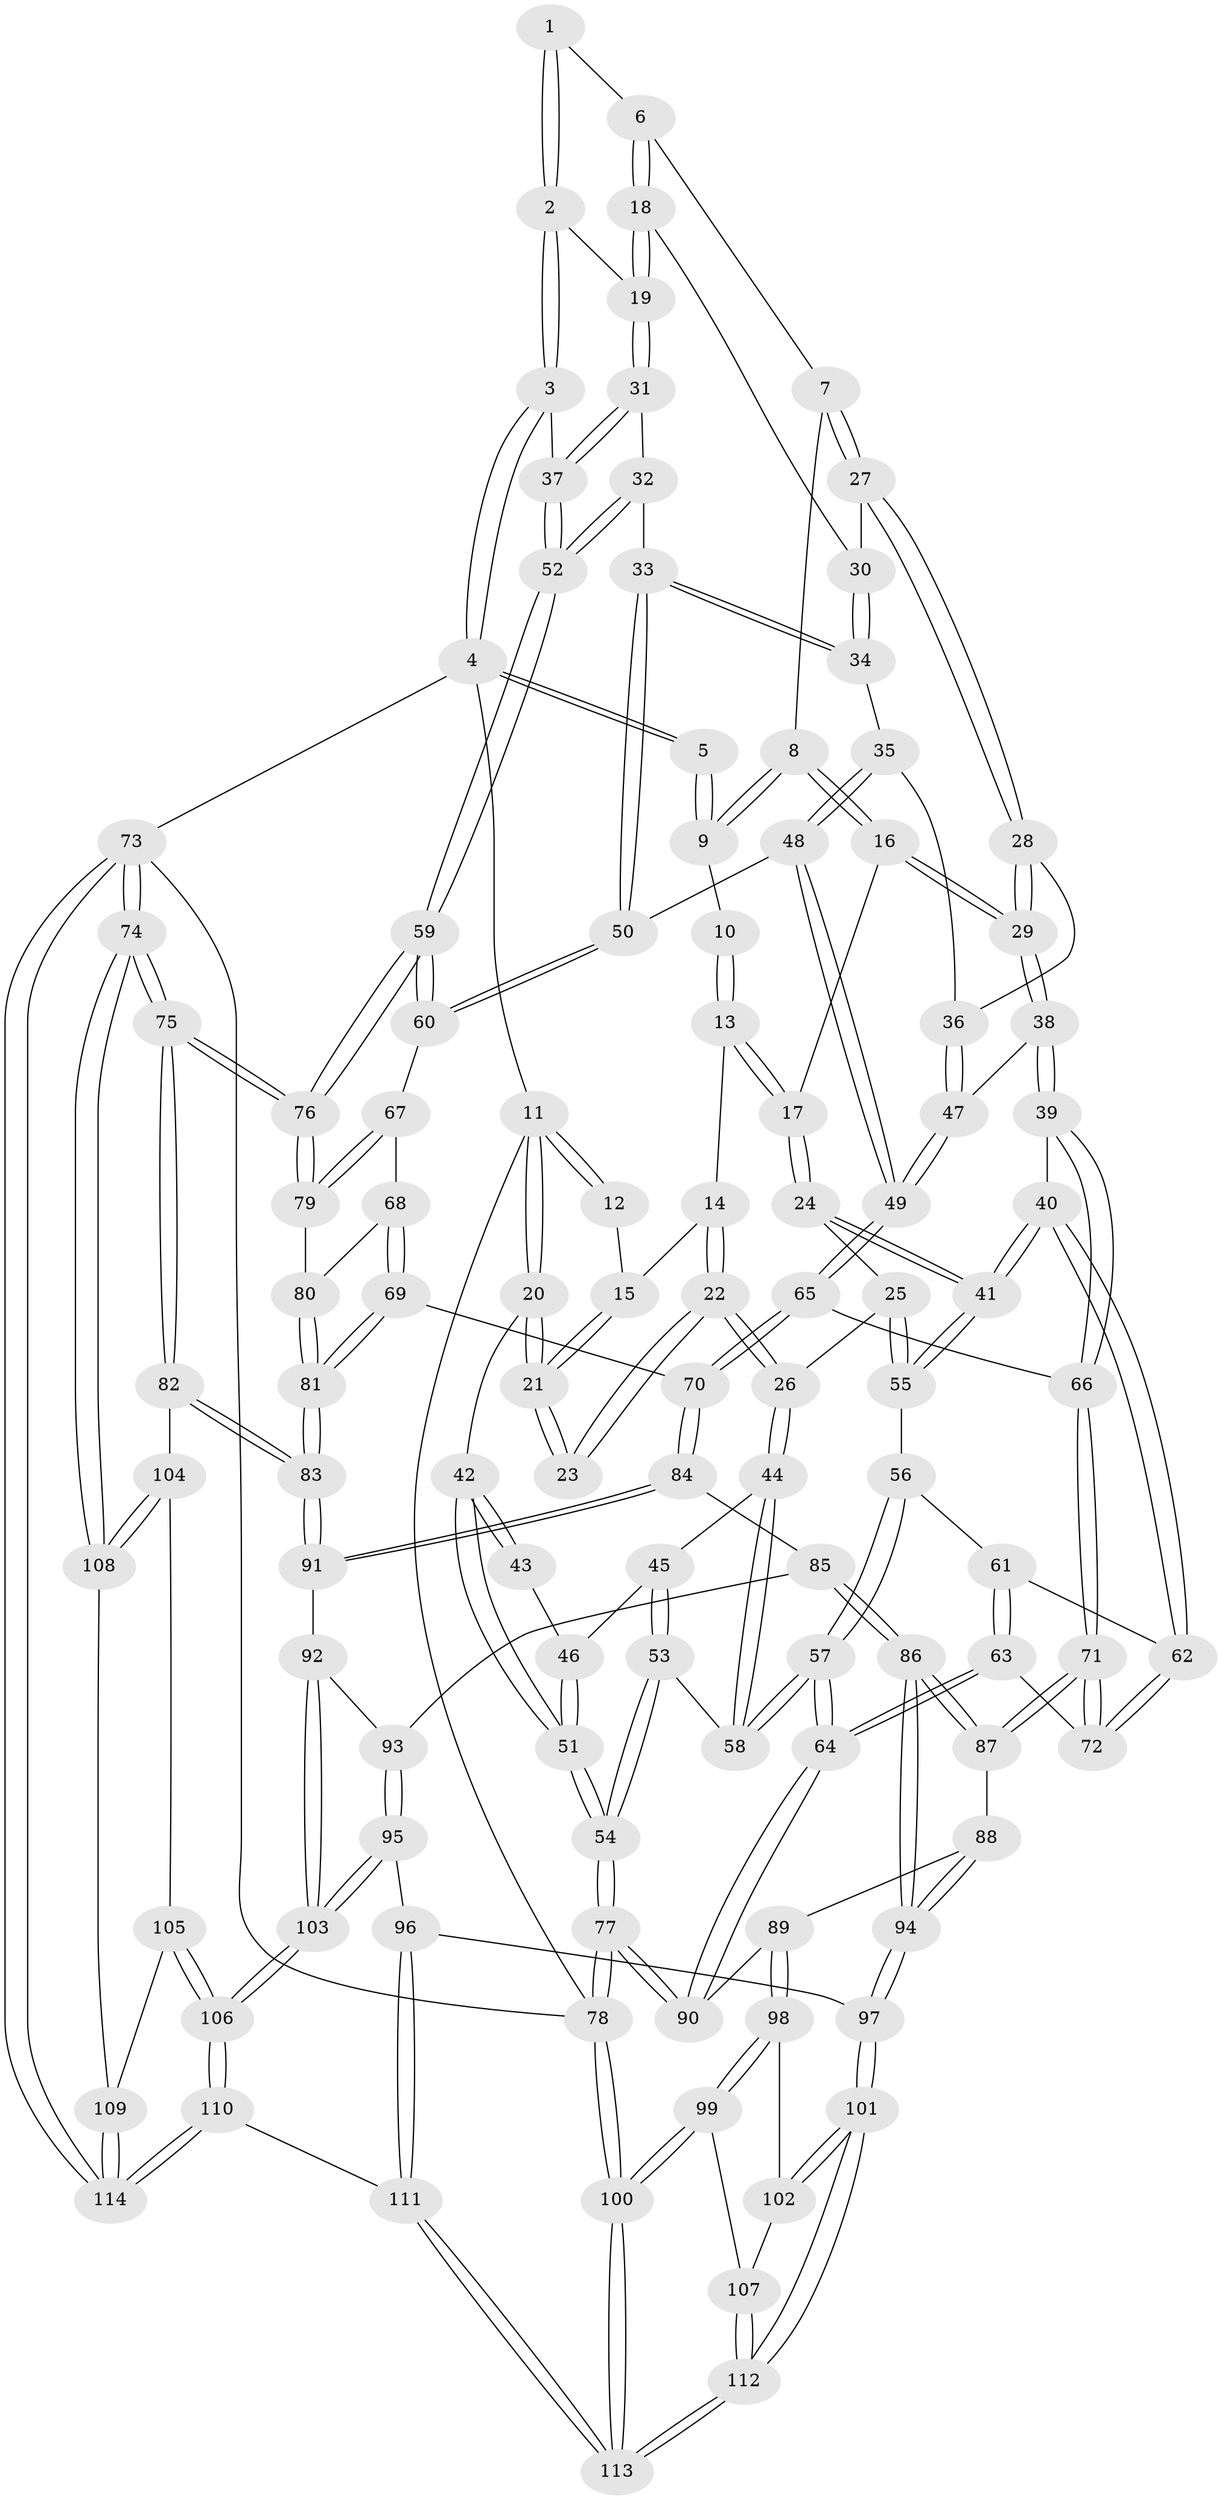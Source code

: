 // Generated by graph-tools (version 1.1) at 2025/51/03/09/25 03:51:00]
// undirected, 114 vertices, 282 edges
graph export_dot {
graph [start="1"]
  node [color=gray90,style=filled];
  1 [pos="+0.7412734585104758+0"];
  2 [pos="+0.8892068640898274+0.07467494297049297"];
  3 [pos="+1+0"];
  4 [pos="+1+0"];
  5 [pos="+0.7328539597694843+0"];
  6 [pos="+0.7542991162457149+0.031908475706477195"];
  7 [pos="+0.6203910737459111+0.12032658407414297"];
  8 [pos="+0.6056196043965016+0.11228230433539847"];
  9 [pos="+0.5278767377112571+0"];
  10 [pos="+0.5045541854972787+0"];
  11 [pos="+0+0"];
  12 [pos="+0.24850182603742382+0"];
  13 [pos="+0.4196768148963222+0.08173851290224582"];
  14 [pos="+0.3730061587832705+0.08882473785750013"];
  15 [pos="+0.21336051229481057+0.002861178017088763"];
  16 [pos="+0.48269961207399525+0.18865537294300044"];
  17 [pos="+0.46169283093247787+0.18150987664783322"];
  18 [pos="+0.8032704822067888+0.12849160402806778"];
  19 [pos="+0.8418958389302101+0.14489211147588002"];
  20 [pos="+0+0"];
  21 [pos="+0.16686247941265095+0.12531007354128168"];
  22 [pos="+0.19800634383568905+0.23324942616079733"];
  23 [pos="+0.1679339115244942+0.15131121387701338"];
  24 [pos="+0.3869298047122444+0.22608155090477455"];
  25 [pos="+0.20262606735783312+0.23715738203933237"];
  26 [pos="+0.1981618065653546+0.2343082222545546"];
  27 [pos="+0.6544210054405778+0.15799713111067956"];
  28 [pos="+0.6343733684168854+0.24367313954126738"];
  29 [pos="+0.5374346576893289+0.2915530450755993"];
  30 [pos="+0.7054296635677472+0.1660882733705314"];
  31 [pos="+0.8722773543078498+0.20316514952228948"];
  32 [pos="+0.8648775396618782+0.27658174950782205"];
  33 [pos="+0.7912308450440136+0.31840532440188"];
  34 [pos="+0.7185064296301215+0.20631871903122959"];
  35 [pos="+0.6766134828939382+0.27894557673520926"];
  36 [pos="+0.6685994187890971+0.2731548349741203"];
  37 [pos="+1+0.0433779473660922"];
  38 [pos="+0.5334232958108945+0.34919752295489104"];
  39 [pos="+0.46531229352498393+0.3875035931561499"];
  40 [pos="+0.44183570131462396+0.38415716918490866"];
  41 [pos="+0.4219448165611282+0.36576346174339597"];
  42 [pos="+0+0.04613881672265085"];
  43 [pos="+0.03471247134687986+0.15111343999841706"];
  44 [pos="+0.1679504745133828+0.25770588617808915"];
  45 [pos="+0.1427842817764391+0.26447039925726495"];
  46 [pos="+0+0.2717323641076895"];
  47 [pos="+0.5662964369605515+0.36887742845328564"];
  48 [pos="+0.7390792470672382+0.3486550704611678"];
  49 [pos="+0.618806752555482+0.40327596315133696"];
  50 [pos="+0.7601992448305573+0.3490668907305459"];
  51 [pos="+0+0.3078690012162907"];
  52 [pos="+1+0.4927354025703139"];
  53 [pos="+0+0.5142340194616568"];
  54 [pos="+0+0.5125713993034605"];
  55 [pos="+0.25421457714326445+0.3217813320043088"];
  56 [pos="+0.255611624049104+0.33074541333680313"];
  57 [pos="+0.14191997982725124+0.5773200771324617"];
  58 [pos="+0.08875945743056722+0.5449570243396697"];
  59 [pos="+1+0.49711630388416156"];
  60 [pos="+0.7890032226480432+0.44146110085948165"];
  61 [pos="+0.27467443761344895+0.3767412059970248"];
  62 [pos="+0.3602350910395779+0.44990189552789583"];
  63 [pos="+0.25221487140255444+0.5741688214139165"];
  64 [pos="+0.15704394581203335+0.5900557572651847"];
  65 [pos="+0.6265730744949186+0.5716799714909679"];
  66 [pos="+0.4857907512412866+0.5379883740463217"];
  67 [pos="+0.7706688213263576+0.49622220734413025"];
  68 [pos="+0.7143009298729781+0.5530844096935519"];
  69 [pos="+0.6679261934610655+0.5879575289420773"];
  70 [pos="+0.6365675365608131+0.5832344142173094"];
  71 [pos="+0.3642828834250321+0.6027672664798621"];
  72 [pos="+0.3240720822237533+0.5795644091524034"];
  73 [pos="+1+1"];
  74 [pos="+1+1"];
  75 [pos="+1+0.7350739823552561"];
  76 [pos="+1+0.5155149318121424"];
  77 [pos="+0+0.7886104366075056"];
  78 [pos="+0+1"];
  79 [pos="+0.9173703254476762+0.5796060267906499"];
  80 [pos="+0.8934578224582541+0.5958603462439879"];
  81 [pos="+0.7797125058705299+0.7062169283834668"];
  82 [pos="+0.8084706379907449+0.8073337439151578"];
  83 [pos="+0.7975399343049686+0.7934971790854767"];
  84 [pos="+0.5616104030210344+0.7111469293291556"];
  85 [pos="+0.553822937925696+0.7153361259944974"];
  86 [pos="+0.4262087251757104+0.7344757541627698"];
  87 [pos="+0.3832355449903125+0.6555102234163986"];
  88 [pos="+0.24317476070385605+0.7586670360158266"];
  89 [pos="+0.15902921825128288+0.759540589901438"];
  90 [pos="+0.1481404313071669+0.7284637083201185"];
  91 [pos="+0.6588583461084198+0.7960036132539593"];
  92 [pos="+0.6118309544983518+0.8588812009058866"];
  93 [pos="+0.5569832619503894+0.7820615950628546"];
  94 [pos="+0.40274835155458494+0.8049296016637064"];
  95 [pos="+0.53215565677682+0.8771376367245336"];
  96 [pos="+0.4239263759773211+0.8677688391530014"];
  97 [pos="+0.4017273201051937+0.8543465867769074"];
  98 [pos="+0.15745126883137997+0.7943026214726772"];
  99 [pos="+0.11538872416218578+0.9014401963134697"];
  100 [pos="+0+1"];
  101 [pos="+0.3821912024463405+0.8699778846628482"];
  102 [pos="+0.3108222925128504+0.8651187762809514"];
  103 [pos="+0.5919447658588396+0.9071071090020628"];
  104 [pos="+0.8059488841612394+0.8263988583042894"];
  105 [pos="+0.8040511704042568+0.8299506633909071"];
  106 [pos="+0.6471141860392836+1"];
  107 [pos="+0.21894105790534177+0.9275769803627151"];
  108 [pos="+0.8997326093159145+0.9394991973112151"];
  109 [pos="+0.8373964781001506+1"];
  110 [pos="+0.6250660440204929+1"];
  111 [pos="+0.580714691973026+1"];
  112 [pos="+0.3214980416562003+1"];
  113 [pos="+0.3222017909106849+1"];
  114 [pos="+0.794377898072606+1"];
  1 -- 2;
  1 -- 2;
  1 -- 6;
  2 -- 3;
  2 -- 3;
  2 -- 19;
  3 -- 4;
  3 -- 4;
  3 -- 37;
  4 -- 5;
  4 -- 5;
  4 -- 11;
  4 -- 73;
  5 -- 9;
  5 -- 9;
  6 -- 7;
  6 -- 18;
  6 -- 18;
  7 -- 8;
  7 -- 27;
  7 -- 27;
  8 -- 9;
  8 -- 9;
  8 -- 16;
  8 -- 16;
  9 -- 10;
  10 -- 13;
  10 -- 13;
  11 -- 12;
  11 -- 12;
  11 -- 20;
  11 -- 20;
  11 -- 78;
  12 -- 15;
  13 -- 14;
  13 -- 17;
  13 -- 17;
  14 -- 15;
  14 -- 22;
  14 -- 22;
  15 -- 21;
  15 -- 21;
  16 -- 17;
  16 -- 29;
  16 -- 29;
  17 -- 24;
  17 -- 24;
  18 -- 19;
  18 -- 19;
  18 -- 30;
  19 -- 31;
  19 -- 31;
  20 -- 21;
  20 -- 21;
  20 -- 42;
  21 -- 23;
  21 -- 23;
  22 -- 23;
  22 -- 23;
  22 -- 26;
  22 -- 26;
  24 -- 25;
  24 -- 41;
  24 -- 41;
  25 -- 26;
  25 -- 55;
  25 -- 55;
  26 -- 44;
  26 -- 44;
  27 -- 28;
  27 -- 28;
  27 -- 30;
  28 -- 29;
  28 -- 29;
  28 -- 36;
  29 -- 38;
  29 -- 38;
  30 -- 34;
  30 -- 34;
  31 -- 32;
  31 -- 37;
  31 -- 37;
  32 -- 33;
  32 -- 52;
  32 -- 52;
  33 -- 34;
  33 -- 34;
  33 -- 50;
  33 -- 50;
  34 -- 35;
  35 -- 36;
  35 -- 48;
  35 -- 48;
  36 -- 47;
  36 -- 47;
  37 -- 52;
  37 -- 52;
  38 -- 39;
  38 -- 39;
  38 -- 47;
  39 -- 40;
  39 -- 66;
  39 -- 66;
  40 -- 41;
  40 -- 41;
  40 -- 62;
  40 -- 62;
  41 -- 55;
  41 -- 55;
  42 -- 43;
  42 -- 43;
  42 -- 51;
  42 -- 51;
  43 -- 46;
  44 -- 45;
  44 -- 58;
  44 -- 58;
  45 -- 46;
  45 -- 53;
  45 -- 53;
  46 -- 51;
  46 -- 51;
  47 -- 49;
  47 -- 49;
  48 -- 49;
  48 -- 49;
  48 -- 50;
  49 -- 65;
  49 -- 65;
  50 -- 60;
  50 -- 60;
  51 -- 54;
  51 -- 54;
  52 -- 59;
  52 -- 59;
  53 -- 54;
  53 -- 54;
  53 -- 58;
  54 -- 77;
  54 -- 77;
  55 -- 56;
  56 -- 57;
  56 -- 57;
  56 -- 61;
  57 -- 58;
  57 -- 58;
  57 -- 64;
  57 -- 64;
  59 -- 60;
  59 -- 60;
  59 -- 76;
  59 -- 76;
  60 -- 67;
  61 -- 62;
  61 -- 63;
  61 -- 63;
  62 -- 72;
  62 -- 72;
  63 -- 64;
  63 -- 64;
  63 -- 72;
  64 -- 90;
  64 -- 90;
  65 -- 66;
  65 -- 70;
  65 -- 70;
  66 -- 71;
  66 -- 71;
  67 -- 68;
  67 -- 79;
  67 -- 79;
  68 -- 69;
  68 -- 69;
  68 -- 80;
  69 -- 70;
  69 -- 81;
  69 -- 81;
  70 -- 84;
  70 -- 84;
  71 -- 72;
  71 -- 72;
  71 -- 87;
  71 -- 87;
  73 -- 74;
  73 -- 74;
  73 -- 114;
  73 -- 114;
  73 -- 78;
  74 -- 75;
  74 -- 75;
  74 -- 108;
  74 -- 108;
  75 -- 76;
  75 -- 76;
  75 -- 82;
  75 -- 82;
  76 -- 79;
  76 -- 79;
  77 -- 78;
  77 -- 78;
  77 -- 90;
  77 -- 90;
  78 -- 100;
  78 -- 100;
  79 -- 80;
  80 -- 81;
  80 -- 81;
  81 -- 83;
  81 -- 83;
  82 -- 83;
  82 -- 83;
  82 -- 104;
  83 -- 91;
  83 -- 91;
  84 -- 85;
  84 -- 91;
  84 -- 91;
  85 -- 86;
  85 -- 86;
  85 -- 93;
  86 -- 87;
  86 -- 87;
  86 -- 94;
  86 -- 94;
  87 -- 88;
  88 -- 89;
  88 -- 94;
  88 -- 94;
  89 -- 90;
  89 -- 98;
  89 -- 98;
  91 -- 92;
  92 -- 93;
  92 -- 103;
  92 -- 103;
  93 -- 95;
  93 -- 95;
  94 -- 97;
  94 -- 97;
  95 -- 96;
  95 -- 103;
  95 -- 103;
  96 -- 97;
  96 -- 111;
  96 -- 111;
  97 -- 101;
  97 -- 101;
  98 -- 99;
  98 -- 99;
  98 -- 102;
  99 -- 100;
  99 -- 100;
  99 -- 107;
  100 -- 113;
  100 -- 113;
  101 -- 102;
  101 -- 102;
  101 -- 112;
  101 -- 112;
  102 -- 107;
  103 -- 106;
  103 -- 106;
  104 -- 105;
  104 -- 108;
  104 -- 108;
  105 -- 106;
  105 -- 106;
  105 -- 109;
  106 -- 110;
  106 -- 110;
  107 -- 112;
  107 -- 112;
  108 -- 109;
  109 -- 114;
  109 -- 114;
  110 -- 111;
  110 -- 114;
  110 -- 114;
  111 -- 113;
  111 -- 113;
  112 -- 113;
  112 -- 113;
}
